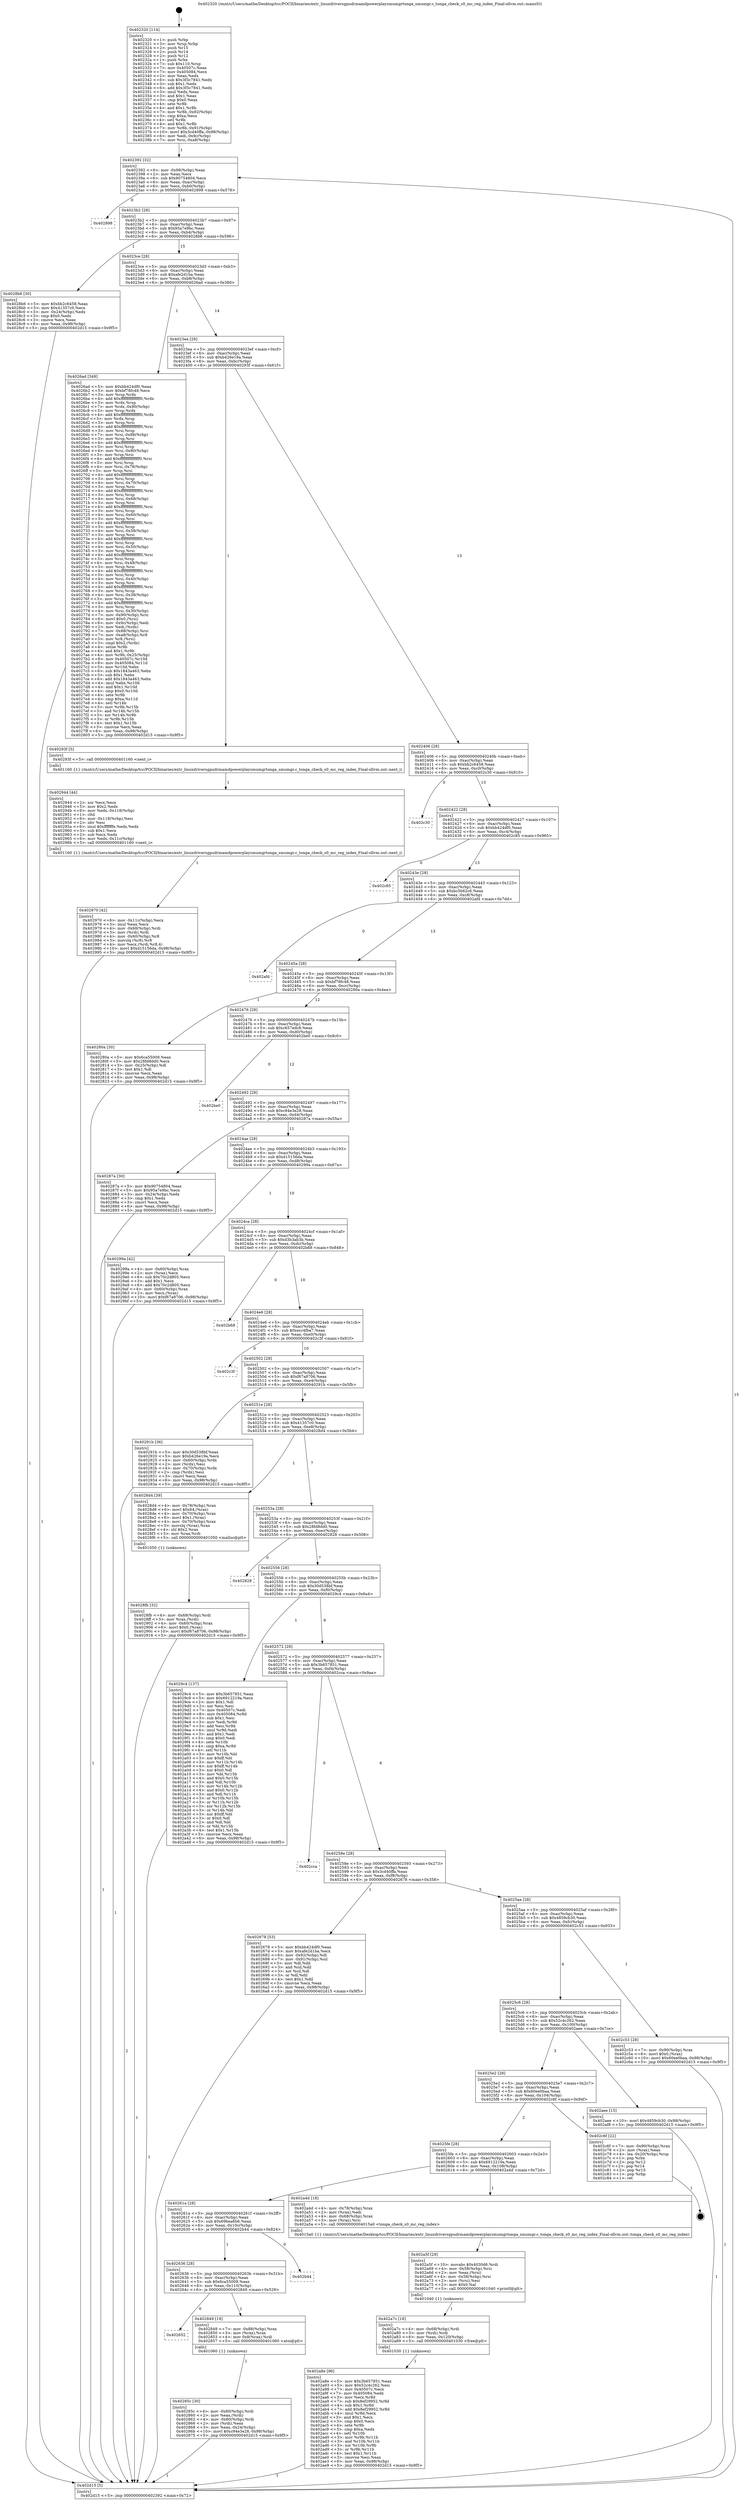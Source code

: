digraph "0x402320" {
  label = "0x402320 (/mnt/c/Users/mathe/Desktop/tcc/POCII/binaries/extr_linuxdriversgpudrmamdpowerplaysmumgrtonga_smumgr.c_tonga_check_s0_mc_reg_index_Final-ollvm.out::main(0))"
  labelloc = "t"
  node[shape=record]

  Entry [label="",width=0.3,height=0.3,shape=circle,fillcolor=black,style=filled]
  "0x402392" [label="{
     0x402392 [32]\l
     | [instrs]\l
     &nbsp;&nbsp;0x402392 \<+6\>: mov -0x98(%rbp),%eax\l
     &nbsp;&nbsp;0x402398 \<+2\>: mov %eax,%ecx\l
     &nbsp;&nbsp;0x40239a \<+6\>: sub $0x90754804,%ecx\l
     &nbsp;&nbsp;0x4023a0 \<+6\>: mov %eax,-0xac(%rbp)\l
     &nbsp;&nbsp;0x4023a6 \<+6\>: mov %ecx,-0xb0(%rbp)\l
     &nbsp;&nbsp;0x4023ac \<+6\>: je 0000000000402898 \<main+0x578\>\l
  }"]
  "0x402898" [label="{
     0x402898\l
  }", style=dashed]
  "0x4023b2" [label="{
     0x4023b2 [28]\l
     | [instrs]\l
     &nbsp;&nbsp;0x4023b2 \<+5\>: jmp 00000000004023b7 \<main+0x97\>\l
     &nbsp;&nbsp;0x4023b7 \<+6\>: mov -0xac(%rbp),%eax\l
     &nbsp;&nbsp;0x4023bd \<+5\>: sub $0x95a7e9bc,%eax\l
     &nbsp;&nbsp;0x4023c2 \<+6\>: mov %eax,-0xb4(%rbp)\l
     &nbsp;&nbsp;0x4023c8 \<+6\>: je 00000000004028b6 \<main+0x596\>\l
  }"]
  Exit [label="",width=0.3,height=0.3,shape=circle,fillcolor=black,style=filled,peripheries=2]
  "0x4028b6" [label="{
     0x4028b6 [30]\l
     | [instrs]\l
     &nbsp;&nbsp;0x4028b6 \<+5\>: mov $0xbb2c6458,%eax\l
     &nbsp;&nbsp;0x4028bb \<+5\>: mov $0x41357c0,%ecx\l
     &nbsp;&nbsp;0x4028c0 \<+3\>: mov -0x24(%rbp),%edx\l
     &nbsp;&nbsp;0x4028c3 \<+3\>: cmp $0x0,%edx\l
     &nbsp;&nbsp;0x4028c6 \<+3\>: cmove %ecx,%eax\l
     &nbsp;&nbsp;0x4028c9 \<+6\>: mov %eax,-0x98(%rbp)\l
     &nbsp;&nbsp;0x4028cf \<+5\>: jmp 0000000000402d15 \<main+0x9f5\>\l
  }"]
  "0x4023ce" [label="{
     0x4023ce [28]\l
     | [instrs]\l
     &nbsp;&nbsp;0x4023ce \<+5\>: jmp 00000000004023d3 \<main+0xb3\>\l
     &nbsp;&nbsp;0x4023d3 \<+6\>: mov -0xac(%rbp),%eax\l
     &nbsp;&nbsp;0x4023d9 \<+5\>: sub $0xafe2d1ba,%eax\l
     &nbsp;&nbsp;0x4023de \<+6\>: mov %eax,-0xb8(%rbp)\l
     &nbsp;&nbsp;0x4023e4 \<+6\>: je 00000000004026ad \<main+0x38d\>\l
  }"]
  "0x402a8e" [label="{
     0x402a8e [96]\l
     | [instrs]\l
     &nbsp;&nbsp;0x402a8e \<+5\>: mov $0x3b657851,%eax\l
     &nbsp;&nbsp;0x402a93 \<+5\>: mov $0x52c4c262,%esi\l
     &nbsp;&nbsp;0x402a98 \<+7\>: mov 0x40507c,%ecx\l
     &nbsp;&nbsp;0x402a9f \<+7\>: mov 0x405084,%edx\l
     &nbsp;&nbsp;0x402aa6 \<+3\>: mov %ecx,%r8d\l
     &nbsp;&nbsp;0x402aa9 \<+7\>: sub $0x8ef29952,%r8d\l
     &nbsp;&nbsp;0x402ab0 \<+4\>: sub $0x1,%r8d\l
     &nbsp;&nbsp;0x402ab4 \<+7\>: add $0x8ef29952,%r8d\l
     &nbsp;&nbsp;0x402abb \<+4\>: imul %r8d,%ecx\l
     &nbsp;&nbsp;0x402abf \<+3\>: and $0x1,%ecx\l
     &nbsp;&nbsp;0x402ac2 \<+3\>: cmp $0x0,%ecx\l
     &nbsp;&nbsp;0x402ac5 \<+4\>: sete %r9b\l
     &nbsp;&nbsp;0x402ac9 \<+3\>: cmp $0xa,%edx\l
     &nbsp;&nbsp;0x402acc \<+4\>: setl %r10b\l
     &nbsp;&nbsp;0x402ad0 \<+3\>: mov %r9b,%r11b\l
     &nbsp;&nbsp;0x402ad3 \<+3\>: and %r10b,%r11b\l
     &nbsp;&nbsp;0x402ad6 \<+3\>: xor %r10b,%r9b\l
     &nbsp;&nbsp;0x402ad9 \<+3\>: or %r9b,%r11b\l
     &nbsp;&nbsp;0x402adc \<+4\>: test $0x1,%r11b\l
     &nbsp;&nbsp;0x402ae0 \<+3\>: cmovne %esi,%eax\l
     &nbsp;&nbsp;0x402ae3 \<+6\>: mov %eax,-0x98(%rbp)\l
     &nbsp;&nbsp;0x402ae9 \<+5\>: jmp 0000000000402d15 \<main+0x9f5\>\l
  }"]
  "0x4026ad" [label="{
     0x4026ad [349]\l
     | [instrs]\l
     &nbsp;&nbsp;0x4026ad \<+5\>: mov $0xbb424df0,%eax\l
     &nbsp;&nbsp;0x4026b2 \<+5\>: mov $0xbf78fc48,%ecx\l
     &nbsp;&nbsp;0x4026b7 \<+3\>: mov %rsp,%rdx\l
     &nbsp;&nbsp;0x4026ba \<+4\>: add $0xfffffffffffffff0,%rdx\l
     &nbsp;&nbsp;0x4026be \<+3\>: mov %rdx,%rsp\l
     &nbsp;&nbsp;0x4026c1 \<+7\>: mov %rdx,-0x90(%rbp)\l
     &nbsp;&nbsp;0x4026c8 \<+3\>: mov %rsp,%rdx\l
     &nbsp;&nbsp;0x4026cb \<+4\>: add $0xfffffffffffffff0,%rdx\l
     &nbsp;&nbsp;0x4026cf \<+3\>: mov %rdx,%rsp\l
     &nbsp;&nbsp;0x4026d2 \<+3\>: mov %rsp,%rsi\l
     &nbsp;&nbsp;0x4026d5 \<+4\>: add $0xfffffffffffffff0,%rsi\l
     &nbsp;&nbsp;0x4026d9 \<+3\>: mov %rsi,%rsp\l
     &nbsp;&nbsp;0x4026dc \<+7\>: mov %rsi,-0x88(%rbp)\l
     &nbsp;&nbsp;0x4026e3 \<+3\>: mov %rsp,%rsi\l
     &nbsp;&nbsp;0x4026e6 \<+4\>: add $0xfffffffffffffff0,%rsi\l
     &nbsp;&nbsp;0x4026ea \<+3\>: mov %rsi,%rsp\l
     &nbsp;&nbsp;0x4026ed \<+4\>: mov %rsi,-0x80(%rbp)\l
     &nbsp;&nbsp;0x4026f1 \<+3\>: mov %rsp,%rsi\l
     &nbsp;&nbsp;0x4026f4 \<+4\>: add $0xfffffffffffffff0,%rsi\l
     &nbsp;&nbsp;0x4026f8 \<+3\>: mov %rsi,%rsp\l
     &nbsp;&nbsp;0x4026fb \<+4\>: mov %rsi,-0x78(%rbp)\l
     &nbsp;&nbsp;0x4026ff \<+3\>: mov %rsp,%rsi\l
     &nbsp;&nbsp;0x402702 \<+4\>: add $0xfffffffffffffff0,%rsi\l
     &nbsp;&nbsp;0x402706 \<+3\>: mov %rsi,%rsp\l
     &nbsp;&nbsp;0x402709 \<+4\>: mov %rsi,-0x70(%rbp)\l
     &nbsp;&nbsp;0x40270d \<+3\>: mov %rsp,%rsi\l
     &nbsp;&nbsp;0x402710 \<+4\>: add $0xfffffffffffffff0,%rsi\l
     &nbsp;&nbsp;0x402714 \<+3\>: mov %rsi,%rsp\l
     &nbsp;&nbsp;0x402717 \<+4\>: mov %rsi,-0x68(%rbp)\l
     &nbsp;&nbsp;0x40271b \<+3\>: mov %rsp,%rsi\l
     &nbsp;&nbsp;0x40271e \<+4\>: add $0xfffffffffffffff0,%rsi\l
     &nbsp;&nbsp;0x402722 \<+3\>: mov %rsi,%rsp\l
     &nbsp;&nbsp;0x402725 \<+4\>: mov %rsi,-0x60(%rbp)\l
     &nbsp;&nbsp;0x402729 \<+3\>: mov %rsp,%rsi\l
     &nbsp;&nbsp;0x40272c \<+4\>: add $0xfffffffffffffff0,%rsi\l
     &nbsp;&nbsp;0x402730 \<+3\>: mov %rsi,%rsp\l
     &nbsp;&nbsp;0x402733 \<+4\>: mov %rsi,-0x58(%rbp)\l
     &nbsp;&nbsp;0x402737 \<+3\>: mov %rsp,%rsi\l
     &nbsp;&nbsp;0x40273a \<+4\>: add $0xfffffffffffffff0,%rsi\l
     &nbsp;&nbsp;0x40273e \<+3\>: mov %rsi,%rsp\l
     &nbsp;&nbsp;0x402741 \<+4\>: mov %rsi,-0x50(%rbp)\l
     &nbsp;&nbsp;0x402745 \<+3\>: mov %rsp,%rsi\l
     &nbsp;&nbsp;0x402748 \<+4\>: add $0xfffffffffffffff0,%rsi\l
     &nbsp;&nbsp;0x40274c \<+3\>: mov %rsi,%rsp\l
     &nbsp;&nbsp;0x40274f \<+4\>: mov %rsi,-0x48(%rbp)\l
     &nbsp;&nbsp;0x402753 \<+3\>: mov %rsp,%rsi\l
     &nbsp;&nbsp;0x402756 \<+4\>: add $0xfffffffffffffff0,%rsi\l
     &nbsp;&nbsp;0x40275a \<+3\>: mov %rsi,%rsp\l
     &nbsp;&nbsp;0x40275d \<+4\>: mov %rsi,-0x40(%rbp)\l
     &nbsp;&nbsp;0x402761 \<+3\>: mov %rsp,%rsi\l
     &nbsp;&nbsp;0x402764 \<+4\>: add $0xfffffffffffffff0,%rsi\l
     &nbsp;&nbsp;0x402768 \<+3\>: mov %rsi,%rsp\l
     &nbsp;&nbsp;0x40276b \<+4\>: mov %rsi,-0x38(%rbp)\l
     &nbsp;&nbsp;0x40276f \<+3\>: mov %rsp,%rsi\l
     &nbsp;&nbsp;0x402772 \<+4\>: add $0xfffffffffffffff0,%rsi\l
     &nbsp;&nbsp;0x402776 \<+3\>: mov %rsi,%rsp\l
     &nbsp;&nbsp;0x402779 \<+4\>: mov %rsi,-0x30(%rbp)\l
     &nbsp;&nbsp;0x40277d \<+7\>: mov -0x90(%rbp),%rsi\l
     &nbsp;&nbsp;0x402784 \<+6\>: movl $0x0,(%rsi)\l
     &nbsp;&nbsp;0x40278a \<+6\>: mov -0x9c(%rbp),%edi\l
     &nbsp;&nbsp;0x402790 \<+2\>: mov %edi,(%rdx)\l
     &nbsp;&nbsp;0x402792 \<+7\>: mov -0x88(%rbp),%rsi\l
     &nbsp;&nbsp;0x402799 \<+7\>: mov -0xa8(%rbp),%r8\l
     &nbsp;&nbsp;0x4027a0 \<+3\>: mov %r8,(%rsi)\l
     &nbsp;&nbsp;0x4027a3 \<+3\>: cmpl $0x2,(%rdx)\l
     &nbsp;&nbsp;0x4027a6 \<+4\>: setne %r9b\l
     &nbsp;&nbsp;0x4027aa \<+4\>: and $0x1,%r9b\l
     &nbsp;&nbsp;0x4027ae \<+4\>: mov %r9b,-0x25(%rbp)\l
     &nbsp;&nbsp;0x4027b2 \<+8\>: mov 0x40507c,%r10d\l
     &nbsp;&nbsp;0x4027ba \<+8\>: mov 0x405084,%r11d\l
     &nbsp;&nbsp;0x4027c2 \<+3\>: mov %r10d,%ebx\l
     &nbsp;&nbsp;0x4027c5 \<+6\>: sub $0x1843a463,%ebx\l
     &nbsp;&nbsp;0x4027cb \<+3\>: sub $0x1,%ebx\l
     &nbsp;&nbsp;0x4027ce \<+6\>: add $0x1843a463,%ebx\l
     &nbsp;&nbsp;0x4027d4 \<+4\>: imul %ebx,%r10d\l
     &nbsp;&nbsp;0x4027d8 \<+4\>: and $0x1,%r10d\l
     &nbsp;&nbsp;0x4027dc \<+4\>: cmp $0x0,%r10d\l
     &nbsp;&nbsp;0x4027e0 \<+4\>: sete %r9b\l
     &nbsp;&nbsp;0x4027e4 \<+4\>: cmp $0xa,%r11d\l
     &nbsp;&nbsp;0x4027e8 \<+4\>: setl %r14b\l
     &nbsp;&nbsp;0x4027ec \<+3\>: mov %r9b,%r15b\l
     &nbsp;&nbsp;0x4027ef \<+3\>: and %r14b,%r15b\l
     &nbsp;&nbsp;0x4027f2 \<+3\>: xor %r14b,%r9b\l
     &nbsp;&nbsp;0x4027f5 \<+3\>: or %r9b,%r15b\l
     &nbsp;&nbsp;0x4027f8 \<+4\>: test $0x1,%r15b\l
     &nbsp;&nbsp;0x4027fc \<+3\>: cmovne %ecx,%eax\l
     &nbsp;&nbsp;0x4027ff \<+6\>: mov %eax,-0x98(%rbp)\l
     &nbsp;&nbsp;0x402805 \<+5\>: jmp 0000000000402d15 \<main+0x9f5\>\l
  }"]
  "0x4023ea" [label="{
     0x4023ea [28]\l
     | [instrs]\l
     &nbsp;&nbsp;0x4023ea \<+5\>: jmp 00000000004023ef \<main+0xcf\>\l
     &nbsp;&nbsp;0x4023ef \<+6\>: mov -0xac(%rbp),%eax\l
     &nbsp;&nbsp;0x4023f5 \<+5\>: sub $0xb426e19a,%eax\l
     &nbsp;&nbsp;0x4023fa \<+6\>: mov %eax,-0xbc(%rbp)\l
     &nbsp;&nbsp;0x402400 \<+6\>: je 000000000040293f \<main+0x61f\>\l
  }"]
  "0x402a7c" [label="{
     0x402a7c [18]\l
     | [instrs]\l
     &nbsp;&nbsp;0x402a7c \<+4\>: mov -0x68(%rbp),%rdi\l
     &nbsp;&nbsp;0x402a80 \<+3\>: mov (%rdi),%rdi\l
     &nbsp;&nbsp;0x402a83 \<+6\>: mov %eax,-0x120(%rbp)\l
     &nbsp;&nbsp;0x402a89 \<+5\>: call 0000000000401030 \<free@plt\>\l
     | [calls]\l
     &nbsp;&nbsp;0x401030 \{1\} (unknown)\l
  }"]
  "0x40293f" [label="{
     0x40293f [5]\l
     | [instrs]\l
     &nbsp;&nbsp;0x40293f \<+5\>: call 0000000000401160 \<next_i\>\l
     | [calls]\l
     &nbsp;&nbsp;0x401160 \{1\} (/mnt/c/Users/mathe/Desktop/tcc/POCII/binaries/extr_linuxdriversgpudrmamdpowerplaysmumgrtonga_smumgr.c_tonga_check_s0_mc_reg_index_Final-ollvm.out::next_i)\l
  }"]
  "0x402406" [label="{
     0x402406 [28]\l
     | [instrs]\l
     &nbsp;&nbsp;0x402406 \<+5\>: jmp 000000000040240b \<main+0xeb\>\l
     &nbsp;&nbsp;0x40240b \<+6\>: mov -0xac(%rbp),%eax\l
     &nbsp;&nbsp;0x402411 \<+5\>: sub $0xbb2c6458,%eax\l
     &nbsp;&nbsp;0x402416 \<+6\>: mov %eax,-0xc0(%rbp)\l
     &nbsp;&nbsp;0x40241c \<+6\>: je 0000000000402c30 \<main+0x910\>\l
  }"]
  "0x402a5f" [label="{
     0x402a5f [29]\l
     | [instrs]\l
     &nbsp;&nbsp;0x402a5f \<+10\>: movabs $0x4030d6,%rdi\l
     &nbsp;&nbsp;0x402a69 \<+4\>: mov -0x58(%rbp),%rsi\l
     &nbsp;&nbsp;0x402a6d \<+2\>: mov %eax,(%rsi)\l
     &nbsp;&nbsp;0x402a6f \<+4\>: mov -0x58(%rbp),%rsi\l
     &nbsp;&nbsp;0x402a73 \<+2\>: mov (%rsi),%esi\l
     &nbsp;&nbsp;0x402a75 \<+2\>: mov $0x0,%al\l
     &nbsp;&nbsp;0x402a77 \<+5\>: call 0000000000401040 \<printf@plt\>\l
     | [calls]\l
     &nbsp;&nbsp;0x401040 \{1\} (unknown)\l
  }"]
  "0x402c30" [label="{
     0x402c30\l
  }", style=dashed]
  "0x402422" [label="{
     0x402422 [28]\l
     | [instrs]\l
     &nbsp;&nbsp;0x402422 \<+5\>: jmp 0000000000402427 \<main+0x107\>\l
     &nbsp;&nbsp;0x402427 \<+6\>: mov -0xac(%rbp),%eax\l
     &nbsp;&nbsp;0x40242d \<+5\>: sub $0xbb424df0,%eax\l
     &nbsp;&nbsp;0x402432 \<+6\>: mov %eax,-0xc4(%rbp)\l
     &nbsp;&nbsp;0x402438 \<+6\>: je 0000000000402c85 \<main+0x965\>\l
  }"]
  "0x402970" [label="{
     0x402970 [42]\l
     | [instrs]\l
     &nbsp;&nbsp;0x402970 \<+6\>: mov -0x11c(%rbp),%ecx\l
     &nbsp;&nbsp;0x402976 \<+3\>: imul %eax,%ecx\l
     &nbsp;&nbsp;0x402979 \<+4\>: mov -0x68(%rbp),%rdi\l
     &nbsp;&nbsp;0x40297d \<+3\>: mov (%rdi),%rdi\l
     &nbsp;&nbsp;0x402980 \<+4\>: mov -0x60(%rbp),%r8\l
     &nbsp;&nbsp;0x402984 \<+3\>: movslq (%r8),%r8\l
     &nbsp;&nbsp;0x402987 \<+4\>: mov %ecx,(%rdi,%r8,4)\l
     &nbsp;&nbsp;0x40298b \<+10\>: movl $0xd15156da,-0x98(%rbp)\l
     &nbsp;&nbsp;0x402995 \<+5\>: jmp 0000000000402d15 \<main+0x9f5\>\l
  }"]
  "0x402c85" [label="{
     0x402c85\l
  }", style=dashed]
  "0x40243e" [label="{
     0x40243e [28]\l
     | [instrs]\l
     &nbsp;&nbsp;0x40243e \<+5\>: jmp 0000000000402443 \<main+0x123\>\l
     &nbsp;&nbsp;0x402443 \<+6\>: mov -0xac(%rbp),%eax\l
     &nbsp;&nbsp;0x402449 \<+5\>: sub $0xbc5b62c6,%eax\l
     &nbsp;&nbsp;0x40244e \<+6\>: mov %eax,-0xc8(%rbp)\l
     &nbsp;&nbsp;0x402454 \<+6\>: je 0000000000402afd \<main+0x7dd\>\l
  }"]
  "0x402944" [label="{
     0x402944 [44]\l
     | [instrs]\l
     &nbsp;&nbsp;0x402944 \<+2\>: xor %ecx,%ecx\l
     &nbsp;&nbsp;0x402946 \<+5\>: mov $0x2,%edx\l
     &nbsp;&nbsp;0x40294b \<+6\>: mov %edx,-0x118(%rbp)\l
     &nbsp;&nbsp;0x402951 \<+1\>: cltd\l
     &nbsp;&nbsp;0x402952 \<+6\>: mov -0x118(%rbp),%esi\l
     &nbsp;&nbsp;0x402958 \<+2\>: idiv %esi\l
     &nbsp;&nbsp;0x40295a \<+6\>: imul $0xfffffffe,%edx,%edx\l
     &nbsp;&nbsp;0x402960 \<+3\>: sub $0x1,%ecx\l
     &nbsp;&nbsp;0x402963 \<+2\>: sub %ecx,%edx\l
     &nbsp;&nbsp;0x402965 \<+6\>: mov %edx,-0x11c(%rbp)\l
     &nbsp;&nbsp;0x40296b \<+5\>: call 0000000000401160 \<next_i\>\l
     | [calls]\l
     &nbsp;&nbsp;0x401160 \{1\} (/mnt/c/Users/mathe/Desktop/tcc/POCII/binaries/extr_linuxdriversgpudrmamdpowerplaysmumgrtonga_smumgr.c_tonga_check_s0_mc_reg_index_Final-ollvm.out::next_i)\l
  }"]
  "0x402afd" [label="{
     0x402afd\l
  }", style=dashed]
  "0x40245a" [label="{
     0x40245a [28]\l
     | [instrs]\l
     &nbsp;&nbsp;0x40245a \<+5\>: jmp 000000000040245f \<main+0x13f\>\l
     &nbsp;&nbsp;0x40245f \<+6\>: mov -0xac(%rbp),%eax\l
     &nbsp;&nbsp;0x402465 \<+5\>: sub $0xbf78fc48,%eax\l
     &nbsp;&nbsp;0x40246a \<+6\>: mov %eax,-0xcc(%rbp)\l
     &nbsp;&nbsp;0x402470 \<+6\>: je 000000000040280a \<main+0x4ea\>\l
  }"]
  "0x4028fb" [label="{
     0x4028fb [32]\l
     | [instrs]\l
     &nbsp;&nbsp;0x4028fb \<+4\>: mov -0x68(%rbp),%rdi\l
     &nbsp;&nbsp;0x4028ff \<+3\>: mov %rax,(%rdi)\l
     &nbsp;&nbsp;0x402902 \<+4\>: mov -0x60(%rbp),%rax\l
     &nbsp;&nbsp;0x402906 \<+6\>: movl $0x0,(%rax)\l
     &nbsp;&nbsp;0x40290c \<+10\>: movl $0xf67a8706,-0x98(%rbp)\l
     &nbsp;&nbsp;0x402916 \<+5\>: jmp 0000000000402d15 \<main+0x9f5\>\l
  }"]
  "0x40280a" [label="{
     0x40280a [30]\l
     | [instrs]\l
     &nbsp;&nbsp;0x40280a \<+5\>: mov $0x6ca55009,%eax\l
     &nbsp;&nbsp;0x40280f \<+5\>: mov $0x28fd8dd0,%ecx\l
     &nbsp;&nbsp;0x402814 \<+3\>: mov -0x25(%rbp),%dl\l
     &nbsp;&nbsp;0x402817 \<+3\>: test $0x1,%dl\l
     &nbsp;&nbsp;0x40281a \<+3\>: cmovne %ecx,%eax\l
     &nbsp;&nbsp;0x40281d \<+6\>: mov %eax,-0x98(%rbp)\l
     &nbsp;&nbsp;0x402823 \<+5\>: jmp 0000000000402d15 \<main+0x9f5\>\l
  }"]
  "0x402476" [label="{
     0x402476 [28]\l
     | [instrs]\l
     &nbsp;&nbsp;0x402476 \<+5\>: jmp 000000000040247b \<main+0x15b\>\l
     &nbsp;&nbsp;0x40247b \<+6\>: mov -0xac(%rbp),%eax\l
     &nbsp;&nbsp;0x402481 \<+5\>: sub $0xc657edc8,%eax\l
     &nbsp;&nbsp;0x402486 \<+6\>: mov %eax,-0xd0(%rbp)\l
     &nbsp;&nbsp;0x40248c \<+6\>: je 0000000000402be0 \<main+0x8c0\>\l
  }"]
  "0x40285c" [label="{
     0x40285c [30]\l
     | [instrs]\l
     &nbsp;&nbsp;0x40285c \<+4\>: mov -0x80(%rbp),%rdi\l
     &nbsp;&nbsp;0x402860 \<+2\>: mov %eax,(%rdi)\l
     &nbsp;&nbsp;0x402862 \<+4\>: mov -0x80(%rbp),%rdi\l
     &nbsp;&nbsp;0x402866 \<+2\>: mov (%rdi),%eax\l
     &nbsp;&nbsp;0x402868 \<+3\>: mov %eax,-0x24(%rbp)\l
     &nbsp;&nbsp;0x40286b \<+10\>: movl $0xc94e3e28,-0x98(%rbp)\l
     &nbsp;&nbsp;0x402875 \<+5\>: jmp 0000000000402d15 \<main+0x9f5\>\l
  }"]
  "0x402be0" [label="{
     0x402be0\l
  }", style=dashed]
  "0x402492" [label="{
     0x402492 [28]\l
     | [instrs]\l
     &nbsp;&nbsp;0x402492 \<+5\>: jmp 0000000000402497 \<main+0x177\>\l
     &nbsp;&nbsp;0x402497 \<+6\>: mov -0xac(%rbp),%eax\l
     &nbsp;&nbsp;0x40249d \<+5\>: sub $0xc94e3e28,%eax\l
     &nbsp;&nbsp;0x4024a2 \<+6\>: mov %eax,-0xd4(%rbp)\l
     &nbsp;&nbsp;0x4024a8 \<+6\>: je 000000000040287a \<main+0x55a\>\l
  }"]
  "0x402652" [label="{
     0x402652\l
  }", style=dashed]
  "0x40287a" [label="{
     0x40287a [30]\l
     | [instrs]\l
     &nbsp;&nbsp;0x40287a \<+5\>: mov $0x90754804,%eax\l
     &nbsp;&nbsp;0x40287f \<+5\>: mov $0x95a7e9bc,%ecx\l
     &nbsp;&nbsp;0x402884 \<+3\>: mov -0x24(%rbp),%edx\l
     &nbsp;&nbsp;0x402887 \<+3\>: cmp $0x1,%edx\l
     &nbsp;&nbsp;0x40288a \<+3\>: cmovl %ecx,%eax\l
     &nbsp;&nbsp;0x40288d \<+6\>: mov %eax,-0x98(%rbp)\l
     &nbsp;&nbsp;0x402893 \<+5\>: jmp 0000000000402d15 \<main+0x9f5\>\l
  }"]
  "0x4024ae" [label="{
     0x4024ae [28]\l
     | [instrs]\l
     &nbsp;&nbsp;0x4024ae \<+5\>: jmp 00000000004024b3 \<main+0x193\>\l
     &nbsp;&nbsp;0x4024b3 \<+6\>: mov -0xac(%rbp),%eax\l
     &nbsp;&nbsp;0x4024b9 \<+5\>: sub $0xd15156da,%eax\l
     &nbsp;&nbsp;0x4024be \<+6\>: mov %eax,-0xd8(%rbp)\l
     &nbsp;&nbsp;0x4024c4 \<+6\>: je 000000000040299a \<main+0x67a\>\l
  }"]
  "0x402849" [label="{
     0x402849 [19]\l
     | [instrs]\l
     &nbsp;&nbsp;0x402849 \<+7\>: mov -0x88(%rbp),%rax\l
     &nbsp;&nbsp;0x402850 \<+3\>: mov (%rax),%rax\l
     &nbsp;&nbsp;0x402853 \<+4\>: mov 0x8(%rax),%rdi\l
     &nbsp;&nbsp;0x402857 \<+5\>: call 0000000000401060 \<atoi@plt\>\l
     | [calls]\l
     &nbsp;&nbsp;0x401060 \{1\} (unknown)\l
  }"]
  "0x40299a" [label="{
     0x40299a [42]\l
     | [instrs]\l
     &nbsp;&nbsp;0x40299a \<+4\>: mov -0x60(%rbp),%rax\l
     &nbsp;&nbsp;0x40299e \<+2\>: mov (%rax),%ecx\l
     &nbsp;&nbsp;0x4029a0 \<+6\>: sub $0x70c2d805,%ecx\l
     &nbsp;&nbsp;0x4029a6 \<+3\>: add $0x1,%ecx\l
     &nbsp;&nbsp;0x4029a9 \<+6\>: add $0x70c2d805,%ecx\l
     &nbsp;&nbsp;0x4029af \<+4\>: mov -0x60(%rbp),%rax\l
     &nbsp;&nbsp;0x4029b3 \<+2\>: mov %ecx,(%rax)\l
     &nbsp;&nbsp;0x4029b5 \<+10\>: movl $0xf67a8706,-0x98(%rbp)\l
     &nbsp;&nbsp;0x4029bf \<+5\>: jmp 0000000000402d15 \<main+0x9f5\>\l
  }"]
  "0x4024ca" [label="{
     0x4024ca [28]\l
     | [instrs]\l
     &nbsp;&nbsp;0x4024ca \<+5\>: jmp 00000000004024cf \<main+0x1af\>\l
     &nbsp;&nbsp;0x4024cf \<+6\>: mov -0xac(%rbp),%eax\l
     &nbsp;&nbsp;0x4024d5 \<+5\>: sub $0xd3b3ab3b,%eax\l
     &nbsp;&nbsp;0x4024da \<+6\>: mov %eax,-0xdc(%rbp)\l
     &nbsp;&nbsp;0x4024e0 \<+6\>: je 0000000000402b68 \<main+0x848\>\l
  }"]
  "0x402636" [label="{
     0x402636 [28]\l
     | [instrs]\l
     &nbsp;&nbsp;0x402636 \<+5\>: jmp 000000000040263b \<main+0x31b\>\l
     &nbsp;&nbsp;0x40263b \<+6\>: mov -0xac(%rbp),%eax\l
     &nbsp;&nbsp;0x402641 \<+5\>: sub $0x6ca55009,%eax\l
     &nbsp;&nbsp;0x402646 \<+6\>: mov %eax,-0x110(%rbp)\l
     &nbsp;&nbsp;0x40264c \<+6\>: je 0000000000402849 \<main+0x529\>\l
  }"]
  "0x402b68" [label="{
     0x402b68\l
  }", style=dashed]
  "0x4024e6" [label="{
     0x4024e6 [28]\l
     | [instrs]\l
     &nbsp;&nbsp;0x4024e6 \<+5\>: jmp 00000000004024eb \<main+0x1cb\>\l
     &nbsp;&nbsp;0x4024eb \<+6\>: mov -0xac(%rbp),%eax\l
     &nbsp;&nbsp;0x4024f1 \<+5\>: sub $0xecc4fba7,%eax\l
     &nbsp;&nbsp;0x4024f6 \<+6\>: mov %eax,-0xe0(%rbp)\l
     &nbsp;&nbsp;0x4024fc \<+6\>: je 0000000000402c3f \<main+0x91f\>\l
  }"]
  "0x402b44" [label="{
     0x402b44\l
  }", style=dashed]
  "0x402c3f" [label="{
     0x402c3f\l
  }", style=dashed]
  "0x402502" [label="{
     0x402502 [28]\l
     | [instrs]\l
     &nbsp;&nbsp;0x402502 \<+5\>: jmp 0000000000402507 \<main+0x1e7\>\l
     &nbsp;&nbsp;0x402507 \<+6\>: mov -0xac(%rbp),%eax\l
     &nbsp;&nbsp;0x40250d \<+5\>: sub $0xf67a8706,%eax\l
     &nbsp;&nbsp;0x402512 \<+6\>: mov %eax,-0xe4(%rbp)\l
     &nbsp;&nbsp;0x402518 \<+6\>: je 000000000040291b \<main+0x5fb\>\l
  }"]
  "0x40261a" [label="{
     0x40261a [28]\l
     | [instrs]\l
     &nbsp;&nbsp;0x40261a \<+5\>: jmp 000000000040261f \<main+0x2ff\>\l
     &nbsp;&nbsp;0x40261f \<+6\>: mov -0xac(%rbp),%eax\l
     &nbsp;&nbsp;0x402625 \<+5\>: sub $0x69bea6b6,%eax\l
     &nbsp;&nbsp;0x40262a \<+6\>: mov %eax,-0x10c(%rbp)\l
     &nbsp;&nbsp;0x402630 \<+6\>: je 0000000000402b44 \<main+0x824\>\l
  }"]
  "0x40291b" [label="{
     0x40291b [36]\l
     | [instrs]\l
     &nbsp;&nbsp;0x40291b \<+5\>: mov $0x30d538bf,%eax\l
     &nbsp;&nbsp;0x402920 \<+5\>: mov $0xb426e19a,%ecx\l
     &nbsp;&nbsp;0x402925 \<+4\>: mov -0x60(%rbp),%rdx\l
     &nbsp;&nbsp;0x402929 \<+2\>: mov (%rdx),%esi\l
     &nbsp;&nbsp;0x40292b \<+4\>: mov -0x70(%rbp),%rdx\l
     &nbsp;&nbsp;0x40292f \<+2\>: cmp (%rdx),%esi\l
     &nbsp;&nbsp;0x402931 \<+3\>: cmovl %ecx,%eax\l
     &nbsp;&nbsp;0x402934 \<+6\>: mov %eax,-0x98(%rbp)\l
     &nbsp;&nbsp;0x40293a \<+5\>: jmp 0000000000402d15 \<main+0x9f5\>\l
  }"]
  "0x40251e" [label="{
     0x40251e [28]\l
     | [instrs]\l
     &nbsp;&nbsp;0x40251e \<+5\>: jmp 0000000000402523 \<main+0x203\>\l
     &nbsp;&nbsp;0x402523 \<+6\>: mov -0xac(%rbp),%eax\l
     &nbsp;&nbsp;0x402529 \<+5\>: sub $0x41357c0,%eax\l
     &nbsp;&nbsp;0x40252e \<+6\>: mov %eax,-0xe8(%rbp)\l
     &nbsp;&nbsp;0x402534 \<+6\>: je 00000000004028d4 \<main+0x5b4\>\l
  }"]
  "0x402a4d" [label="{
     0x402a4d [18]\l
     | [instrs]\l
     &nbsp;&nbsp;0x402a4d \<+4\>: mov -0x78(%rbp),%rax\l
     &nbsp;&nbsp;0x402a51 \<+2\>: mov (%rax),%edi\l
     &nbsp;&nbsp;0x402a53 \<+4\>: mov -0x68(%rbp),%rax\l
     &nbsp;&nbsp;0x402a57 \<+3\>: mov (%rax),%rsi\l
     &nbsp;&nbsp;0x402a5a \<+5\>: call 00000000004015a0 \<tonga_check_s0_mc_reg_index\>\l
     | [calls]\l
     &nbsp;&nbsp;0x4015a0 \{1\} (/mnt/c/Users/mathe/Desktop/tcc/POCII/binaries/extr_linuxdriversgpudrmamdpowerplaysmumgrtonga_smumgr.c_tonga_check_s0_mc_reg_index_Final-ollvm.out::tonga_check_s0_mc_reg_index)\l
  }"]
  "0x4028d4" [label="{
     0x4028d4 [39]\l
     | [instrs]\l
     &nbsp;&nbsp;0x4028d4 \<+4\>: mov -0x78(%rbp),%rax\l
     &nbsp;&nbsp;0x4028d8 \<+6\>: movl $0x64,(%rax)\l
     &nbsp;&nbsp;0x4028de \<+4\>: mov -0x70(%rbp),%rax\l
     &nbsp;&nbsp;0x4028e2 \<+6\>: movl $0x1,(%rax)\l
     &nbsp;&nbsp;0x4028e8 \<+4\>: mov -0x70(%rbp),%rax\l
     &nbsp;&nbsp;0x4028ec \<+3\>: movslq (%rax),%rax\l
     &nbsp;&nbsp;0x4028ef \<+4\>: shl $0x2,%rax\l
     &nbsp;&nbsp;0x4028f3 \<+3\>: mov %rax,%rdi\l
     &nbsp;&nbsp;0x4028f6 \<+5\>: call 0000000000401050 \<malloc@plt\>\l
     | [calls]\l
     &nbsp;&nbsp;0x401050 \{1\} (unknown)\l
  }"]
  "0x40253a" [label="{
     0x40253a [28]\l
     | [instrs]\l
     &nbsp;&nbsp;0x40253a \<+5\>: jmp 000000000040253f \<main+0x21f\>\l
     &nbsp;&nbsp;0x40253f \<+6\>: mov -0xac(%rbp),%eax\l
     &nbsp;&nbsp;0x402545 \<+5\>: sub $0x28fd8dd0,%eax\l
     &nbsp;&nbsp;0x40254a \<+6\>: mov %eax,-0xec(%rbp)\l
     &nbsp;&nbsp;0x402550 \<+6\>: je 0000000000402828 \<main+0x508\>\l
  }"]
  "0x4025fe" [label="{
     0x4025fe [28]\l
     | [instrs]\l
     &nbsp;&nbsp;0x4025fe \<+5\>: jmp 0000000000402603 \<main+0x2e3\>\l
     &nbsp;&nbsp;0x402603 \<+6\>: mov -0xac(%rbp),%eax\l
     &nbsp;&nbsp;0x402609 \<+5\>: sub $0x6912219a,%eax\l
     &nbsp;&nbsp;0x40260e \<+6\>: mov %eax,-0x108(%rbp)\l
     &nbsp;&nbsp;0x402614 \<+6\>: je 0000000000402a4d \<main+0x72d\>\l
  }"]
  "0x402828" [label="{
     0x402828\l
  }", style=dashed]
  "0x402556" [label="{
     0x402556 [28]\l
     | [instrs]\l
     &nbsp;&nbsp;0x402556 \<+5\>: jmp 000000000040255b \<main+0x23b\>\l
     &nbsp;&nbsp;0x40255b \<+6\>: mov -0xac(%rbp),%eax\l
     &nbsp;&nbsp;0x402561 \<+5\>: sub $0x30d538bf,%eax\l
     &nbsp;&nbsp;0x402566 \<+6\>: mov %eax,-0xf0(%rbp)\l
     &nbsp;&nbsp;0x40256c \<+6\>: je 00000000004029c4 \<main+0x6a4\>\l
  }"]
  "0x402c6f" [label="{
     0x402c6f [22]\l
     | [instrs]\l
     &nbsp;&nbsp;0x402c6f \<+7\>: mov -0x90(%rbp),%rax\l
     &nbsp;&nbsp;0x402c76 \<+2\>: mov (%rax),%eax\l
     &nbsp;&nbsp;0x402c78 \<+4\>: lea -0x20(%rbp),%rsp\l
     &nbsp;&nbsp;0x402c7c \<+1\>: pop %rbx\l
     &nbsp;&nbsp;0x402c7d \<+2\>: pop %r12\l
     &nbsp;&nbsp;0x402c7f \<+2\>: pop %r14\l
     &nbsp;&nbsp;0x402c81 \<+2\>: pop %r15\l
     &nbsp;&nbsp;0x402c83 \<+1\>: pop %rbp\l
     &nbsp;&nbsp;0x402c84 \<+1\>: ret\l
  }"]
  "0x4029c4" [label="{
     0x4029c4 [137]\l
     | [instrs]\l
     &nbsp;&nbsp;0x4029c4 \<+5\>: mov $0x3b657851,%eax\l
     &nbsp;&nbsp;0x4029c9 \<+5\>: mov $0x6912219a,%ecx\l
     &nbsp;&nbsp;0x4029ce \<+2\>: mov $0x1,%dl\l
     &nbsp;&nbsp;0x4029d0 \<+2\>: xor %esi,%esi\l
     &nbsp;&nbsp;0x4029d2 \<+7\>: mov 0x40507c,%edi\l
     &nbsp;&nbsp;0x4029d9 \<+8\>: mov 0x405084,%r8d\l
     &nbsp;&nbsp;0x4029e1 \<+3\>: sub $0x1,%esi\l
     &nbsp;&nbsp;0x4029e4 \<+3\>: mov %edi,%r9d\l
     &nbsp;&nbsp;0x4029e7 \<+3\>: add %esi,%r9d\l
     &nbsp;&nbsp;0x4029ea \<+4\>: imul %r9d,%edi\l
     &nbsp;&nbsp;0x4029ee \<+3\>: and $0x1,%edi\l
     &nbsp;&nbsp;0x4029f1 \<+3\>: cmp $0x0,%edi\l
     &nbsp;&nbsp;0x4029f4 \<+4\>: sete %r10b\l
     &nbsp;&nbsp;0x4029f8 \<+4\>: cmp $0xa,%r8d\l
     &nbsp;&nbsp;0x4029fc \<+4\>: setl %r11b\l
     &nbsp;&nbsp;0x402a00 \<+3\>: mov %r10b,%bl\l
     &nbsp;&nbsp;0x402a03 \<+3\>: xor $0xff,%bl\l
     &nbsp;&nbsp;0x402a06 \<+3\>: mov %r11b,%r14b\l
     &nbsp;&nbsp;0x402a09 \<+4\>: xor $0xff,%r14b\l
     &nbsp;&nbsp;0x402a0d \<+3\>: xor $0x0,%dl\l
     &nbsp;&nbsp;0x402a10 \<+3\>: mov %bl,%r15b\l
     &nbsp;&nbsp;0x402a13 \<+4\>: and $0x0,%r15b\l
     &nbsp;&nbsp;0x402a17 \<+3\>: and %dl,%r10b\l
     &nbsp;&nbsp;0x402a1a \<+3\>: mov %r14b,%r12b\l
     &nbsp;&nbsp;0x402a1d \<+4\>: and $0x0,%r12b\l
     &nbsp;&nbsp;0x402a21 \<+3\>: and %dl,%r11b\l
     &nbsp;&nbsp;0x402a24 \<+3\>: or %r10b,%r15b\l
     &nbsp;&nbsp;0x402a27 \<+3\>: or %r11b,%r12b\l
     &nbsp;&nbsp;0x402a2a \<+3\>: xor %r12b,%r15b\l
     &nbsp;&nbsp;0x402a2d \<+3\>: or %r14b,%bl\l
     &nbsp;&nbsp;0x402a30 \<+3\>: xor $0xff,%bl\l
     &nbsp;&nbsp;0x402a33 \<+3\>: or $0x0,%dl\l
     &nbsp;&nbsp;0x402a36 \<+2\>: and %dl,%bl\l
     &nbsp;&nbsp;0x402a38 \<+3\>: or %bl,%r15b\l
     &nbsp;&nbsp;0x402a3b \<+4\>: test $0x1,%r15b\l
     &nbsp;&nbsp;0x402a3f \<+3\>: cmovne %ecx,%eax\l
     &nbsp;&nbsp;0x402a42 \<+6\>: mov %eax,-0x98(%rbp)\l
     &nbsp;&nbsp;0x402a48 \<+5\>: jmp 0000000000402d15 \<main+0x9f5\>\l
  }"]
  "0x402572" [label="{
     0x402572 [28]\l
     | [instrs]\l
     &nbsp;&nbsp;0x402572 \<+5\>: jmp 0000000000402577 \<main+0x257\>\l
     &nbsp;&nbsp;0x402577 \<+6\>: mov -0xac(%rbp),%eax\l
     &nbsp;&nbsp;0x40257d \<+5\>: sub $0x3b657851,%eax\l
     &nbsp;&nbsp;0x402582 \<+6\>: mov %eax,-0xf4(%rbp)\l
     &nbsp;&nbsp;0x402588 \<+6\>: je 0000000000402cca \<main+0x9aa\>\l
  }"]
  "0x4025e2" [label="{
     0x4025e2 [28]\l
     | [instrs]\l
     &nbsp;&nbsp;0x4025e2 \<+5\>: jmp 00000000004025e7 \<main+0x2c7\>\l
     &nbsp;&nbsp;0x4025e7 \<+6\>: mov -0xac(%rbp),%eax\l
     &nbsp;&nbsp;0x4025ed \<+5\>: sub $0x60ee0baa,%eax\l
     &nbsp;&nbsp;0x4025f2 \<+6\>: mov %eax,-0x104(%rbp)\l
     &nbsp;&nbsp;0x4025f8 \<+6\>: je 0000000000402c6f \<main+0x94f\>\l
  }"]
  "0x402cca" [label="{
     0x402cca\l
  }", style=dashed]
  "0x40258e" [label="{
     0x40258e [28]\l
     | [instrs]\l
     &nbsp;&nbsp;0x40258e \<+5\>: jmp 0000000000402593 \<main+0x273\>\l
     &nbsp;&nbsp;0x402593 \<+6\>: mov -0xac(%rbp),%eax\l
     &nbsp;&nbsp;0x402599 \<+5\>: sub $0x3cd40ffa,%eax\l
     &nbsp;&nbsp;0x40259e \<+6\>: mov %eax,-0xf8(%rbp)\l
     &nbsp;&nbsp;0x4025a4 \<+6\>: je 0000000000402678 \<main+0x358\>\l
  }"]
  "0x402aee" [label="{
     0x402aee [15]\l
     | [instrs]\l
     &nbsp;&nbsp;0x402aee \<+10\>: movl $0x4859cb30,-0x98(%rbp)\l
     &nbsp;&nbsp;0x402af8 \<+5\>: jmp 0000000000402d15 \<main+0x9f5\>\l
  }"]
  "0x402678" [label="{
     0x402678 [53]\l
     | [instrs]\l
     &nbsp;&nbsp;0x402678 \<+5\>: mov $0xbb424df0,%eax\l
     &nbsp;&nbsp;0x40267d \<+5\>: mov $0xafe2d1ba,%ecx\l
     &nbsp;&nbsp;0x402682 \<+6\>: mov -0x92(%rbp),%dl\l
     &nbsp;&nbsp;0x402688 \<+7\>: mov -0x91(%rbp),%sil\l
     &nbsp;&nbsp;0x40268f \<+3\>: mov %dl,%dil\l
     &nbsp;&nbsp;0x402692 \<+3\>: and %sil,%dil\l
     &nbsp;&nbsp;0x402695 \<+3\>: xor %sil,%dl\l
     &nbsp;&nbsp;0x402698 \<+3\>: or %dl,%dil\l
     &nbsp;&nbsp;0x40269b \<+4\>: test $0x1,%dil\l
     &nbsp;&nbsp;0x40269f \<+3\>: cmovne %ecx,%eax\l
     &nbsp;&nbsp;0x4026a2 \<+6\>: mov %eax,-0x98(%rbp)\l
     &nbsp;&nbsp;0x4026a8 \<+5\>: jmp 0000000000402d15 \<main+0x9f5\>\l
  }"]
  "0x4025aa" [label="{
     0x4025aa [28]\l
     | [instrs]\l
     &nbsp;&nbsp;0x4025aa \<+5\>: jmp 00000000004025af \<main+0x28f\>\l
     &nbsp;&nbsp;0x4025af \<+6\>: mov -0xac(%rbp),%eax\l
     &nbsp;&nbsp;0x4025b5 \<+5\>: sub $0x4859cb30,%eax\l
     &nbsp;&nbsp;0x4025ba \<+6\>: mov %eax,-0xfc(%rbp)\l
     &nbsp;&nbsp;0x4025c0 \<+6\>: je 0000000000402c53 \<main+0x933\>\l
  }"]
  "0x402d15" [label="{
     0x402d15 [5]\l
     | [instrs]\l
     &nbsp;&nbsp;0x402d15 \<+5\>: jmp 0000000000402392 \<main+0x72\>\l
  }"]
  "0x402320" [label="{
     0x402320 [114]\l
     | [instrs]\l
     &nbsp;&nbsp;0x402320 \<+1\>: push %rbp\l
     &nbsp;&nbsp;0x402321 \<+3\>: mov %rsp,%rbp\l
     &nbsp;&nbsp;0x402324 \<+2\>: push %r15\l
     &nbsp;&nbsp;0x402326 \<+2\>: push %r14\l
     &nbsp;&nbsp;0x402328 \<+2\>: push %r12\l
     &nbsp;&nbsp;0x40232a \<+1\>: push %rbx\l
     &nbsp;&nbsp;0x40232b \<+7\>: sub $0x110,%rsp\l
     &nbsp;&nbsp;0x402332 \<+7\>: mov 0x40507c,%eax\l
     &nbsp;&nbsp;0x402339 \<+7\>: mov 0x405084,%ecx\l
     &nbsp;&nbsp;0x402340 \<+2\>: mov %eax,%edx\l
     &nbsp;&nbsp;0x402342 \<+6\>: sub $0x3f3c7841,%edx\l
     &nbsp;&nbsp;0x402348 \<+3\>: sub $0x1,%edx\l
     &nbsp;&nbsp;0x40234b \<+6\>: add $0x3f3c7841,%edx\l
     &nbsp;&nbsp;0x402351 \<+3\>: imul %edx,%eax\l
     &nbsp;&nbsp;0x402354 \<+3\>: and $0x1,%eax\l
     &nbsp;&nbsp;0x402357 \<+3\>: cmp $0x0,%eax\l
     &nbsp;&nbsp;0x40235a \<+4\>: sete %r8b\l
     &nbsp;&nbsp;0x40235e \<+4\>: and $0x1,%r8b\l
     &nbsp;&nbsp;0x402362 \<+7\>: mov %r8b,-0x92(%rbp)\l
     &nbsp;&nbsp;0x402369 \<+3\>: cmp $0xa,%ecx\l
     &nbsp;&nbsp;0x40236c \<+4\>: setl %r8b\l
     &nbsp;&nbsp;0x402370 \<+4\>: and $0x1,%r8b\l
     &nbsp;&nbsp;0x402374 \<+7\>: mov %r8b,-0x91(%rbp)\l
     &nbsp;&nbsp;0x40237b \<+10\>: movl $0x3cd40ffa,-0x98(%rbp)\l
     &nbsp;&nbsp;0x402385 \<+6\>: mov %edi,-0x9c(%rbp)\l
     &nbsp;&nbsp;0x40238b \<+7\>: mov %rsi,-0xa8(%rbp)\l
  }"]
  "0x4025c6" [label="{
     0x4025c6 [28]\l
     | [instrs]\l
     &nbsp;&nbsp;0x4025c6 \<+5\>: jmp 00000000004025cb \<main+0x2ab\>\l
     &nbsp;&nbsp;0x4025cb \<+6\>: mov -0xac(%rbp),%eax\l
     &nbsp;&nbsp;0x4025d1 \<+5\>: sub $0x52c4c262,%eax\l
     &nbsp;&nbsp;0x4025d6 \<+6\>: mov %eax,-0x100(%rbp)\l
     &nbsp;&nbsp;0x4025dc \<+6\>: je 0000000000402aee \<main+0x7ce\>\l
  }"]
  "0x402c53" [label="{
     0x402c53 [28]\l
     | [instrs]\l
     &nbsp;&nbsp;0x402c53 \<+7\>: mov -0x90(%rbp),%rax\l
     &nbsp;&nbsp;0x402c5a \<+6\>: movl $0x0,(%rax)\l
     &nbsp;&nbsp;0x402c60 \<+10\>: movl $0x60ee0baa,-0x98(%rbp)\l
     &nbsp;&nbsp;0x402c6a \<+5\>: jmp 0000000000402d15 \<main+0x9f5\>\l
  }"]
  Entry -> "0x402320" [label=" 1"]
  "0x402392" -> "0x402898" [label=" 0"]
  "0x402392" -> "0x4023b2" [label=" 16"]
  "0x402c6f" -> Exit [label=" 1"]
  "0x4023b2" -> "0x4028b6" [label=" 1"]
  "0x4023b2" -> "0x4023ce" [label=" 15"]
  "0x402c53" -> "0x402d15" [label=" 1"]
  "0x4023ce" -> "0x4026ad" [label=" 1"]
  "0x4023ce" -> "0x4023ea" [label=" 14"]
  "0x402aee" -> "0x402d15" [label=" 1"]
  "0x4023ea" -> "0x40293f" [label=" 1"]
  "0x4023ea" -> "0x402406" [label=" 13"]
  "0x402a8e" -> "0x402d15" [label=" 1"]
  "0x402406" -> "0x402c30" [label=" 0"]
  "0x402406" -> "0x402422" [label=" 13"]
  "0x402a7c" -> "0x402a8e" [label=" 1"]
  "0x402422" -> "0x402c85" [label=" 0"]
  "0x402422" -> "0x40243e" [label=" 13"]
  "0x402a5f" -> "0x402a7c" [label=" 1"]
  "0x40243e" -> "0x402afd" [label=" 0"]
  "0x40243e" -> "0x40245a" [label=" 13"]
  "0x402a4d" -> "0x402a5f" [label=" 1"]
  "0x40245a" -> "0x40280a" [label=" 1"]
  "0x40245a" -> "0x402476" [label=" 12"]
  "0x4029c4" -> "0x402d15" [label=" 1"]
  "0x402476" -> "0x402be0" [label=" 0"]
  "0x402476" -> "0x402492" [label=" 12"]
  "0x40299a" -> "0x402d15" [label=" 1"]
  "0x402492" -> "0x40287a" [label=" 1"]
  "0x402492" -> "0x4024ae" [label=" 11"]
  "0x402970" -> "0x402d15" [label=" 1"]
  "0x4024ae" -> "0x40299a" [label=" 1"]
  "0x4024ae" -> "0x4024ca" [label=" 10"]
  "0x402944" -> "0x402970" [label=" 1"]
  "0x4024ca" -> "0x402b68" [label=" 0"]
  "0x4024ca" -> "0x4024e6" [label=" 10"]
  "0x40291b" -> "0x402d15" [label=" 2"]
  "0x4024e6" -> "0x402c3f" [label=" 0"]
  "0x4024e6" -> "0x402502" [label=" 10"]
  "0x4028fb" -> "0x402d15" [label=" 1"]
  "0x402502" -> "0x40291b" [label=" 2"]
  "0x402502" -> "0x40251e" [label=" 8"]
  "0x4028b6" -> "0x402d15" [label=" 1"]
  "0x40251e" -> "0x4028d4" [label=" 1"]
  "0x40251e" -> "0x40253a" [label=" 7"]
  "0x40287a" -> "0x402d15" [label=" 1"]
  "0x40253a" -> "0x402828" [label=" 0"]
  "0x40253a" -> "0x402556" [label=" 7"]
  "0x402849" -> "0x40285c" [label=" 1"]
  "0x402556" -> "0x4029c4" [label=" 1"]
  "0x402556" -> "0x402572" [label=" 6"]
  "0x402636" -> "0x402652" [label=" 0"]
  "0x402572" -> "0x402cca" [label=" 0"]
  "0x402572" -> "0x40258e" [label=" 6"]
  "0x40293f" -> "0x402944" [label=" 1"]
  "0x40258e" -> "0x402678" [label=" 1"]
  "0x40258e" -> "0x4025aa" [label=" 5"]
  "0x402678" -> "0x402d15" [label=" 1"]
  "0x402320" -> "0x402392" [label=" 1"]
  "0x402d15" -> "0x402392" [label=" 15"]
  "0x40261a" -> "0x402636" [label=" 1"]
  "0x4026ad" -> "0x402d15" [label=" 1"]
  "0x40280a" -> "0x402d15" [label=" 1"]
  "0x4028d4" -> "0x4028fb" [label=" 1"]
  "0x4025aa" -> "0x402c53" [label=" 1"]
  "0x4025aa" -> "0x4025c6" [label=" 4"]
  "0x40261a" -> "0x402b44" [label=" 0"]
  "0x4025c6" -> "0x402aee" [label=" 1"]
  "0x4025c6" -> "0x4025e2" [label=" 3"]
  "0x402636" -> "0x402849" [label=" 1"]
  "0x4025e2" -> "0x402c6f" [label=" 1"]
  "0x4025e2" -> "0x4025fe" [label=" 2"]
  "0x40285c" -> "0x402d15" [label=" 1"]
  "0x4025fe" -> "0x402a4d" [label=" 1"]
  "0x4025fe" -> "0x40261a" [label=" 1"]
}
